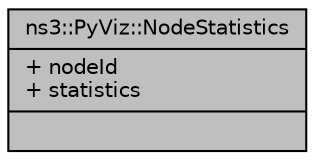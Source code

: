 digraph "ns3::PyViz::NodeStatistics"
{
  edge [fontname="Helvetica",fontsize="10",labelfontname="Helvetica",labelfontsize="10"];
  node [fontname="Helvetica",fontsize="10",shape=record];
  Node1 [label="{ns3::PyViz::NodeStatistics\n|+ nodeId\l+ statistics\l|}",height=0.2,width=0.4,color="black", fillcolor="grey75", style="filled", fontcolor="black"];
}
